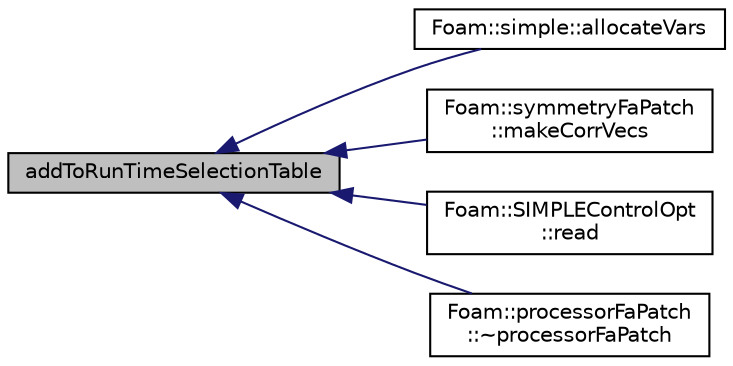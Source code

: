 digraph "addToRunTimeSelectionTable"
{
  bgcolor="transparent";
  edge [fontname="Helvetica",fontsize="10",labelfontname="Helvetica",labelfontsize="10"];
  node [fontname="Helvetica",fontsize="10",shape=record];
  rankdir="LR";
  Node1 [label="addToRunTimeSelectionTable",height=0.2,width=0.4,color="black", fillcolor="grey75", style="filled" fontcolor="black"];
  Node1 -> Node2 [dir="back",color="midnightblue",fontsize="10",style="solid",fontname="Helvetica"];
  Node2 [label="Foam::simple::allocateVars",height=0.2,width=0.4,color="black",URL="$classFoam_1_1simple.html#a7246ccb4a13a3af5ee2848c3dafab8b8",tooltip="Protected Member Functions. "];
  Node1 -> Node3 [dir="back",color="midnightblue",fontsize="10",style="solid",fontname="Helvetica"];
  Node3 [label="Foam::symmetryFaPatch\l::makeCorrVecs",height=0.2,width=0.4,color="black",URL="$classFoam_1_1symmetryFaPatch.html#a2e0828bca8d16e5e6c6d0d0cb35b7514",tooltip="Make patch face non-orthogonality correction vectors. "];
  Node1 -> Node4 [dir="back",color="midnightblue",fontsize="10",style="solid",fontname="Helvetica"];
  Node4 [label="Foam::SIMPLEControlOpt\l::read",height=0.2,width=0.4,color="black",URL="$classFoam_1_1SIMPLEControlOpt.html#af816873151ddb0126e98bb2f914d8ed5",tooltip="Read controls from optimisationDict. "];
  Node1 -> Node5 [dir="back",color="midnightblue",fontsize="10",style="solid",fontname="Helvetica"];
  Node5 [label="Foam::processorFaPatch\l::~processorFaPatch",height=0.2,width=0.4,color="black",URL="$classFoam_1_1processorFaPatch.html#a15cfd9bce0099c88d7f2fd4bedddefd5",tooltip="Destructor. "];
}
